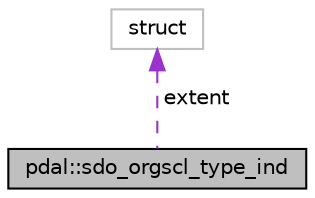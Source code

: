 digraph "pdal::sdo_orgscl_type_ind"
{
  edge [fontname="Helvetica",fontsize="10",labelfontname="Helvetica",labelfontsize="10"];
  node [fontname="Helvetica",fontsize="10",shape=record];
  Node1 [label="pdal::sdo_orgscl_type_ind",height=0.2,width=0.4,color="black", fillcolor="grey75", style="filled", fontcolor="black"];
  Node2 -> Node1 [dir="back",color="darkorchid3",fontsize="10",style="dashed",label=" extent" ,fontname="Helvetica"];
  Node2 [label="struct",height=0.2,width=0.4,color="grey75", fillcolor="white", style="filled"];
}
